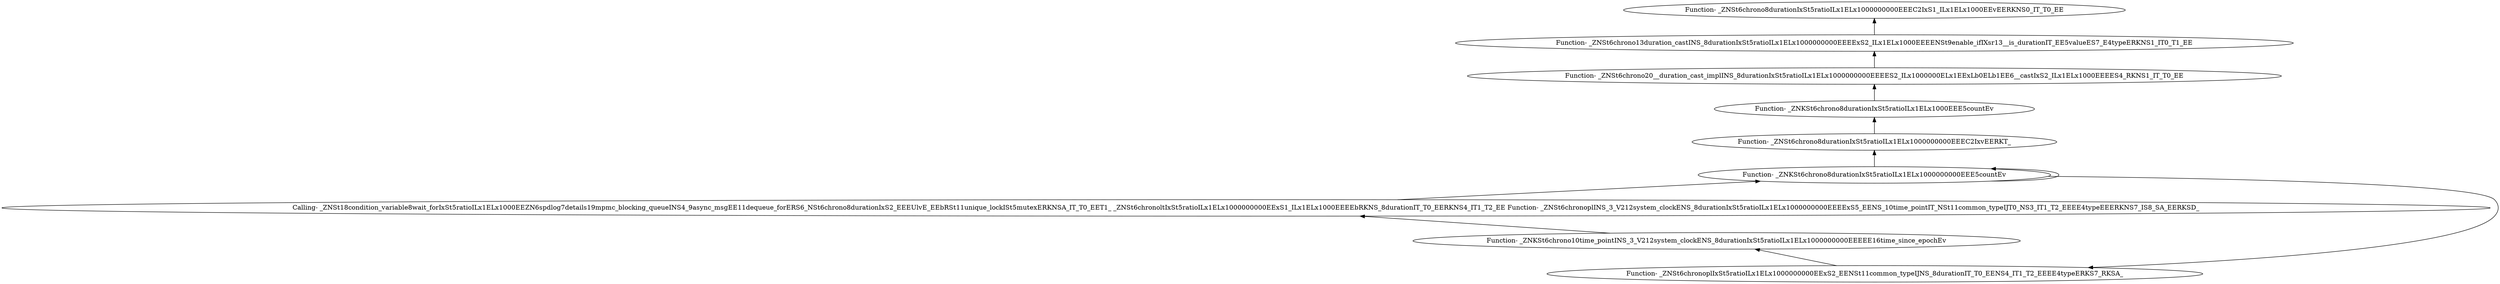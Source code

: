 digraph {
	"Function- _ZNKSt6chrono8durationIxSt5ratioILx1ELx1000000000EEE5countEv"
	"Function- _ZNSt6chronoplIxSt5ratioILx1ELx1000000000EExS2_EENSt11common_typeIJNS_8durationIT_T0_EENS4_IT1_T2_EEEE4typeERKS7_RKSA_"
	"Function- _ZNSt6chronoplIxSt5ratioILx1ELx1000000000EExS2_EENSt11common_typeIJNS_8durationIT_T0_EENS4_IT1_T2_EEEE4typeERKS7_RKSA_" -> "Function- _ZNKSt6chrono8durationIxSt5ratioILx1ELx1000000000EEE5countEv" [dir=back]
	"Function- _ZNKSt6chrono10time_pointINS_3_V212system_clockENS_8durationIxSt5ratioILx1ELx1000000000EEEEE16time_since_epochEv"
	"Function- _ZNKSt6chrono10time_pointINS_3_V212system_clockENS_8durationIxSt5ratioILx1ELx1000000000EEEEE16time_since_epochEv" -> "Function- _ZNSt6chronoplIxSt5ratioILx1ELx1000000000EExS2_EENSt11common_typeIJNS_8durationIT_T0_EENS4_IT1_T2_EEEE4typeERKS7_RKSA_" [dir=back]
	"Calling- _ZNSt18condition_variable8wait_forIxSt5ratioILx1ELx1000EEZN6spdlog7details19mpmc_blocking_queueINS4_9async_msgEE11dequeue_forERS6_NSt6chrono8durationIxS2_EEEUlvE_EEbRSt11unique_lockISt5mutexERKNSA_IT_T0_EET1_ _ZNSt6chronoltIxSt5ratioILx1ELx1000000000EExS1_ILx1ELx1000EEEEbRKNS_8durationIT_T0_EERKNS4_IT1_T2_EE Function- _ZNSt6chronoplINS_3_V212system_clockENS_8durationIxSt5ratioILx1ELx1000000000EEEExS5_EENS_10time_pointIT_NSt11common_typeIJT0_NS3_IT1_T2_EEEE4typeEEERKNS7_IS8_SA_EERKSD_"
	"Calling- _ZNSt18condition_variable8wait_forIxSt5ratioILx1ELx1000EEZN6spdlog7details19mpmc_blocking_queueINS4_9async_msgEE11dequeue_forERS6_NSt6chrono8durationIxS2_EEEUlvE_EEbRSt11unique_lockISt5mutexERKNSA_IT_T0_EET1_ _ZNSt6chronoltIxSt5ratioILx1ELx1000000000EExS1_ILx1ELx1000EEEEbRKNS_8durationIT_T0_EERKNS4_IT1_T2_EE Function- _ZNSt6chronoplINS_3_V212system_clockENS_8durationIxSt5ratioILx1ELx1000000000EEEExS5_EENS_10time_pointIT_NSt11common_typeIJT0_NS3_IT1_T2_EEEE4typeEEERKNS7_IS8_SA_EERKSD_" -> "Function- _ZNKSt6chrono10time_pointINS_3_V212system_clockENS_8durationIxSt5ratioILx1ELx1000000000EEEEE16time_since_epochEv" [dir=back]
	"Function- _ZNKSt6chrono8durationIxSt5ratioILx1ELx1000000000EEE5countEv"
	"Function- _ZNKSt6chrono8durationIxSt5ratioILx1ELx1000000000EEE5countEv" -> "Calling- _ZNSt18condition_variable8wait_forIxSt5ratioILx1ELx1000EEZN6spdlog7details19mpmc_blocking_queueINS4_9async_msgEE11dequeue_forERS6_NSt6chrono8durationIxS2_EEEUlvE_EEbRSt11unique_lockISt5mutexERKNSA_IT_T0_EET1_ _ZNSt6chronoltIxSt5ratioILx1ELx1000000000EExS1_ILx1ELx1000EEEEbRKNS_8durationIT_T0_EERKNS4_IT1_T2_EE Function- _ZNSt6chronoplINS_3_V212system_clockENS_8durationIxSt5ratioILx1ELx1000000000EEEExS5_EENS_10time_pointIT_NSt11common_typeIJT0_NS3_IT1_T2_EEEE4typeEEERKNS7_IS8_SA_EERKSD_" [dir=back]
	"Function- _ZNKSt6chrono8durationIxSt5ratioILx1ELx1000000000EEE5countEv"
	"Function- _ZNKSt6chrono8durationIxSt5ratioILx1ELx1000000000EEE5countEv" -> "Function- _ZNKSt6chrono8durationIxSt5ratioILx1ELx1000000000EEE5countEv" [dir=back]
	"Function- _ZNSt6chrono8durationIxSt5ratioILx1ELx1000000000EEEC2IxvEERKT_"
	"Function- _ZNSt6chrono8durationIxSt5ratioILx1ELx1000000000EEEC2IxvEERKT_" -> "Function- _ZNKSt6chrono8durationIxSt5ratioILx1ELx1000000000EEE5countEv" [dir=back]
	"Function- _ZNKSt6chrono8durationIxSt5ratioILx1ELx1000EEE5countEv"
	"Function- _ZNKSt6chrono8durationIxSt5ratioILx1ELx1000EEE5countEv" -> "Function- _ZNSt6chrono8durationIxSt5ratioILx1ELx1000000000EEEC2IxvEERKT_" [dir=back]
	"Function- _ZNSt6chrono20__duration_cast_implINS_8durationIxSt5ratioILx1ELx1000000000EEEES2_ILx1000000ELx1EExLb0ELb1EE6__castIxS2_ILx1ELx1000EEEES4_RKNS1_IT_T0_EE"
	"Function- _ZNSt6chrono20__duration_cast_implINS_8durationIxSt5ratioILx1ELx1000000000EEEES2_ILx1000000ELx1EExLb0ELb1EE6__castIxS2_ILx1ELx1000EEEES4_RKNS1_IT_T0_EE" -> "Function- _ZNKSt6chrono8durationIxSt5ratioILx1ELx1000EEE5countEv" [dir=back]
	"Function- _ZNSt6chrono13duration_castINS_8durationIxSt5ratioILx1ELx1000000000EEEExS2_ILx1ELx1000EEEENSt9enable_ifIXsr13__is_durationIT_EE5valueES7_E4typeERKNS1_IT0_T1_EE"
	"Function- _ZNSt6chrono13duration_castINS_8durationIxSt5ratioILx1ELx1000000000EEEExS2_ILx1ELx1000EEEENSt9enable_ifIXsr13__is_durationIT_EE5valueES7_E4typeERKNS1_IT0_T1_EE" -> "Function- _ZNSt6chrono20__duration_cast_implINS_8durationIxSt5ratioILx1ELx1000000000EEEES2_ILx1000000ELx1EExLb0ELb1EE6__castIxS2_ILx1ELx1000EEEES4_RKNS1_IT_T0_EE" [dir=back]
	"Function- _ZNSt6chrono8durationIxSt5ratioILx1ELx1000000000EEEC2IxS1_ILx1ELx1000EEvEERKNS0_IT_T0_EE"
	"Function- _ZNSt6chrono8durationIxSt5ratioILx1ELx1000000000EEEC2IxS1_ILx1ELx1000EEvEERKNS0_IT_T0_EE" -> "Function- _ZNSt6chrono13duration_castINS_8durationIxSt5ratioILx1ELx1000000000EEEExS2_ILx1ELx1000EEEENSt9enable_ifIXsr13__is_durationIT_EE5valueES7_E4typeERKNS1_IT0_T1_EE" [dir=back]
}
